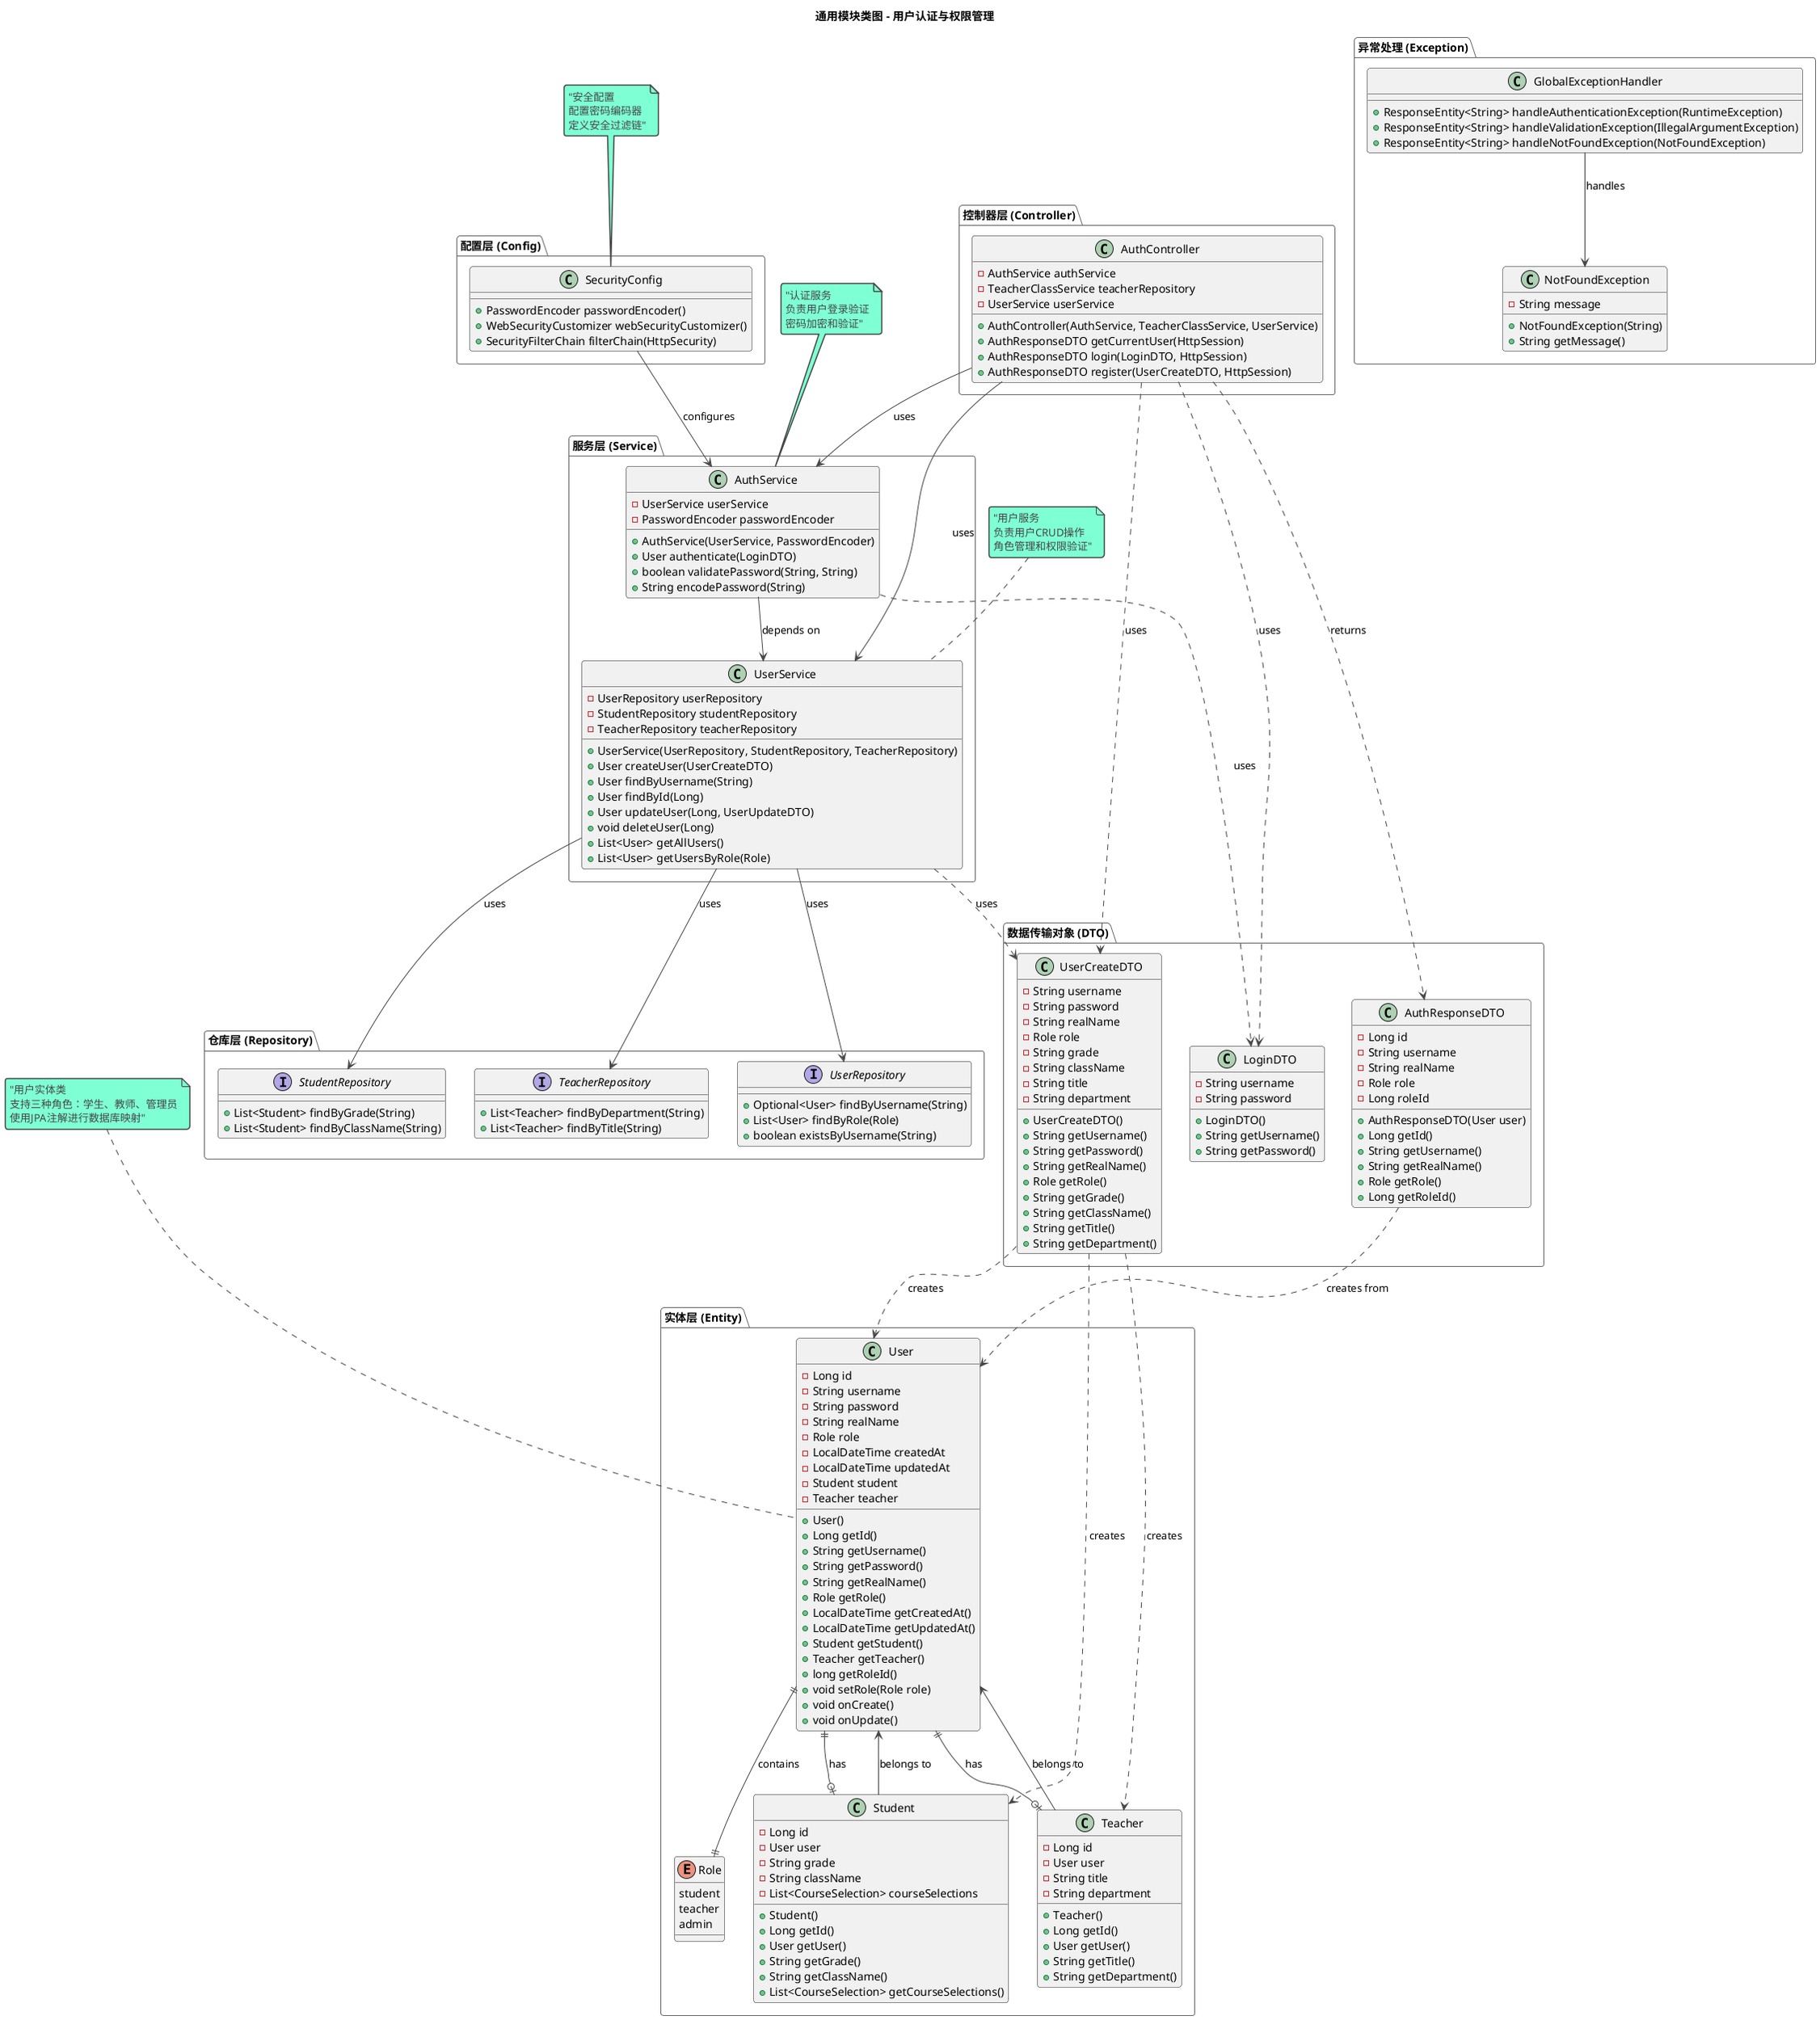 @startuml 通用模块类图

!theme vibrant

title 通用模块类图 - 用户认证与权限管理

package "实体层 (Entity)" {
    class User {
        -Long id
        -String username
        -String password
        -String realName
        -Role role
        -LocalDateTime createdAt
        -LocalDateTime updatedAt
        -Student student
        -Teacher teacher
        +User()
        +Long getId()
        +String getUsername()
        +String getPassword()
        +String getRealName()
        +Role getRole()
        +LocalDateTime getCreatedAt()
        +LocalDateTime getUpdatedAt()
        +Student getStudent()
        +Teacher getTeacher()
        +long getRoleId()
        +void setRole(Role role)
        +void onCreate()
        +void onUpdate()
    }

    enum Role {
        student
        teacher
        admin
    }

    class Student {
        -Long id
        -User user
        -String grade
        -String className
        -List<CourseSelection> courseSelections
        +Student()
        +Long getId()
        +User getUser()
        +String getGrade()
        +String getClassName()
        +List<CourseSelection> getCourseSelections()
    }

    class Teacher {
        -Long id
        -User user
        -String title
        -String department
        +Teacher()
        +Long getId()
        +User getUser()
        +String getTitle()
        +String getDepartment()
    }
}

package "数据传输对象 (DTO)" {
    class LoginDTO {
        -String username
        -String password
        +LoginDTO()
        +String getUsername()
        +String getPassword()
    }

    class AuthResponseDTO {
        -Long id
        -String username
        -String realName
        -Role role
        -Long roleId
        +AuthResponseDTO(User user)
        +Long getId()
        +String getUsername()
        +String getRealName()
        +Role getRole()
        +Long getRoleId()
    }

    class UserCreateDTO {
        -String username
        -String password
        -String realName
        -Role role
        -String grade
        -String className
        -String title
        -String department
        +UserCreateDTO()
        +String getUsername()
        +String getPassword()
        +String getRealName()
        +Role getRole()
        +String getGrade()
        +String getClassName()
        +String getTitle()
        +String getDepartment()
    }
}

package "控制器层 (Controller)" {
    class AuthController {
        -AuthService authService
        -TeacherClassService teacherRepository
        -UserService userService
        +AuthController(AuthService, TeacherClassService, UserService)
        +AuthResponseDTO getCurrentUser(HttpSession)
        +AuthResponseDTO login(LoginDTO, HttpSession)
        +AuthResponseDTO register(UserCreateDTO, HttpSession)
    }
}

package "服务层 (Service)" {
    class AuthService {
        -UserService userService
        -PasswordEncoder passwordEncoder
        +AuthService(UserService, PasswordEncoder)
        +User authenticate(LoginDTO)
        +boolean validatePassword(String, String)
        +String encodePassword(String)
    }

    class UserService {
        -UserRepository userRepository
        -StudentRepository studentRepository
        -TeacherRepository teacherRepository
        +UserService(UserRepository, StudentRepository, TeacherRepository)
        +User createUser(UserCreateDTO)
        +User findByUsername(String)
        +User findById(Long)
        +User updateUser(Long, UserUpdateDTO)
        +void deleteUser(Long)
        +List<User> getAllUsers()
        +List<User> getUsersByRole(Role)
    }
}

package "仓库层 (Repository)" {
    interface UserRepository {
        +Optional<User> findByUsername(String)
        +List<User> findByRole(Role)
        +boolean existsByUsername(String)
    }

    interface StudentRepository {
        +List<Student> findByGrade(String)
        +List<Student> findByClassName(String)
    }

    interface TeacherRepository {
        +List<Teacher> findByDepartment(String)
        +List<Teacher> findByTitle(String)
    }
}

package "配置层 (Config)" {
    class SecurityConfig {
        +PasswordEncoder passwordEncoder()
        +WebSecurityCustomizer webSecurityCustomizer()
        +SecurityFilterChain filterChain(HttpSecurity)
    }
}

package "异常处理 (Exception)" {
    class GlobalExceptionHandler {
        +ResponseEntity<String> handleAuthenticationException(RuntimeException)
        +ResponseEntity<String> handleValidationException(IllegalArgumentException)
        +ResponseEntity<String> handleNotFoundException(NotFoundException)
    }

    class NotFoundException {
        -String message
        +NotFoundException(String)
        +String getMessage()
    }
}

' 关系定义
User ||--|| Role : contains
User ||--o| Student : has
User ||--o| Teacher : has

AuthController --> AuthService : uses
AuthController --> UserService : uses
AuthController ..> LoginDTO : uses
AuthController ..> AuthResponseDTO : returns
AuthController ..> UserCreateDTO : uses

AuthService --> UserService : depends on
AuthService ..> LoginDTO : uses

UserService --> UserRepository : uses
UserService --> StudentRepository : uses
UserService --> TeacherRepository : uses
UserService ..> UserCreateDTO : uses

AuthResponseDTO ..> User : creates from
UserCreateDTO ..> User : creates
UserCreateDTO ..> Student : creates
UserCreateDTO ..> Teacher : creates

Student --> User : belongs to
Teacher --> User : belongs to

SecurityConfig --> AuthService : configures
GlobalExceptionHandler --> NotFoundException : handles

note top of User : "用户实体类\n支持三种角色：学生、教师、管理员\n使用JPA注解进行数据库映射"

note top of AuthService : "认证服务\n负责用户登录验证\n密码加密和验证"

note top of UserService : "用户服务\n负责用户CRUD操作\n角色管理和权限验证"

note top of SecurityConfig : "安全配置\n配置密码编码器\n定义安全过滤链"

@enduml 